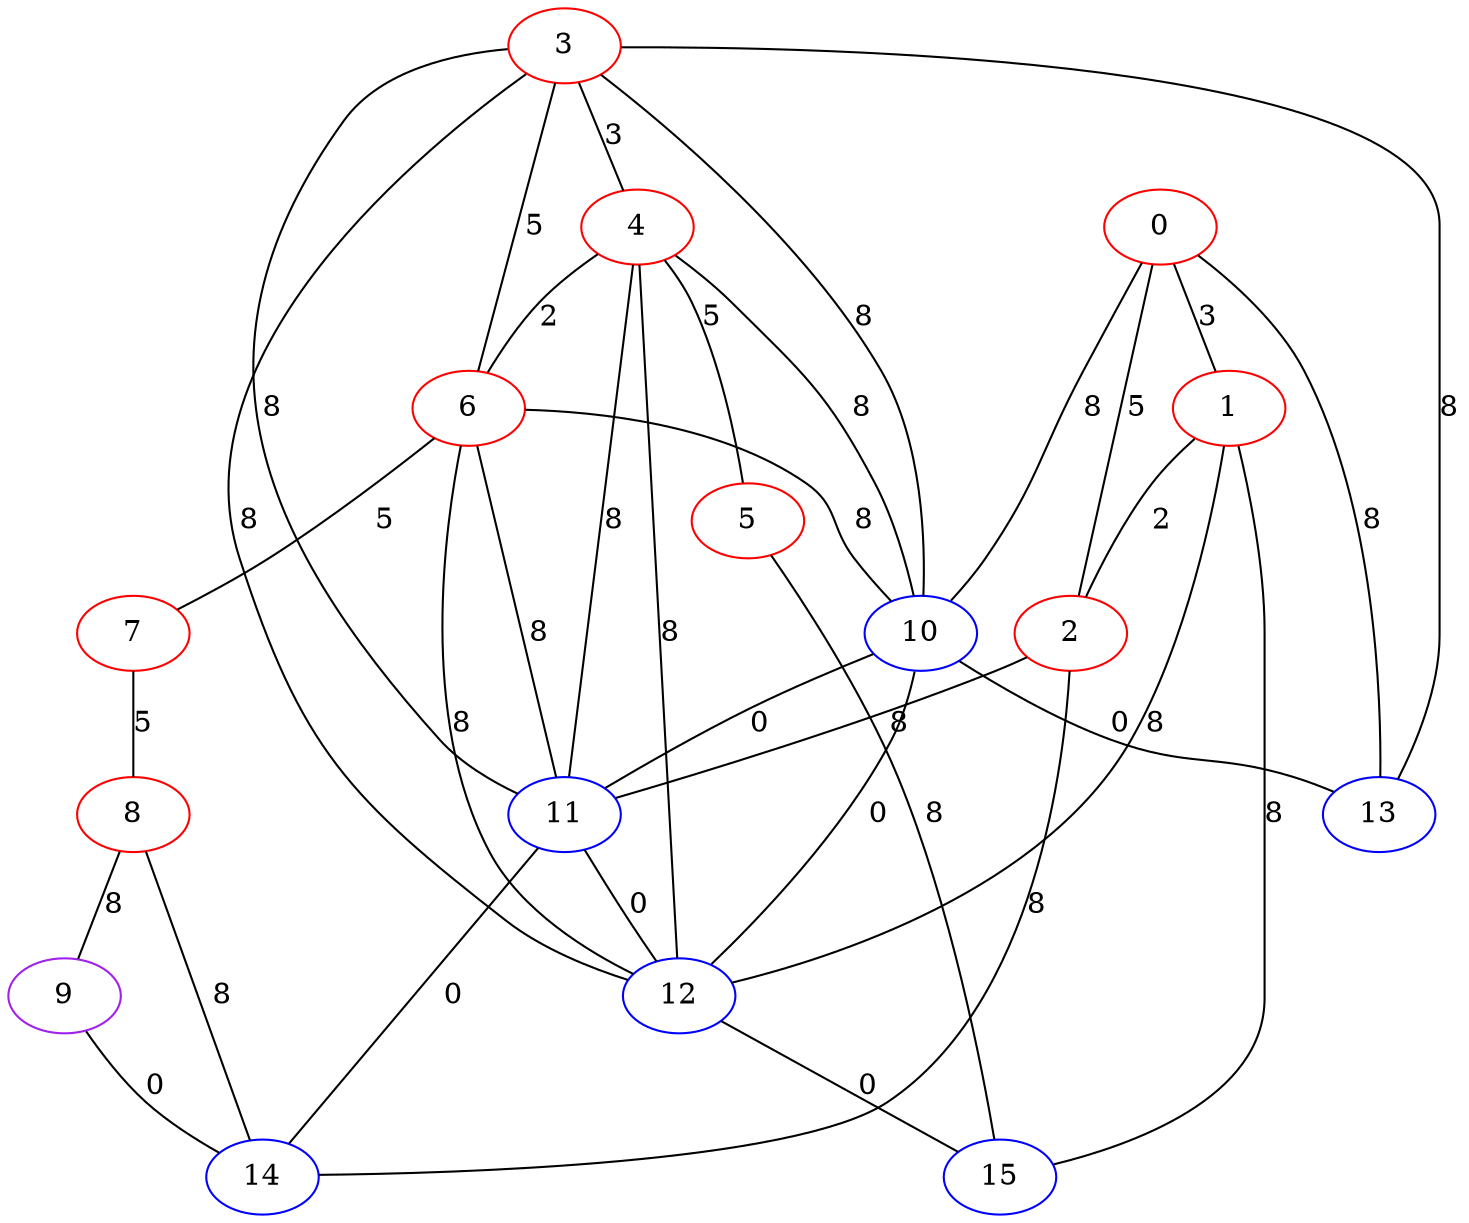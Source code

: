 graph "" {
0 [color=red, weight=1];
1 [color=red, weight=1];
2 [color=red, weight=1];
3 [color=red, weight=1];
4 [color=red, weight=1];
5 [color=red, weight=1];
6 [color=red, weight=1];
7 [color=red, weight=1];
8 [color=red, weight=1];
9 [color=purple, weight=4];
10 [color=blue, weight=3];
11 [color=blue, weight=3];
12 [color=blue, weight=3];
13 [color=blue, weight=3];
14 [color=blue, weight=3];
15 [color=blue, weight=3];
0 -- 1  [key=0, label=3];
0 -- 2  [key=0, label=5];
0 -- 10  [key=0, label=8];
0 -- 13  [key=0, label=8];
1 -- 2  [key=0, label=2];
1 -- 12  [key=0, label=8];
1 -- 15  [key=0, label=8];
2 -- 11  [key=0, label=8];
2 -- 14  [key=0, label=8];
3 -- 4  [key=0, label=3];
3 -- 6  [key=0, label=5];
3 -- 10  [key=0, label=8];
3 -- 11  [key=0, label=8];
3 -- 12  [key=0, label=8];
3 -- 13  [key=0, label=8];
4 -- 5  [key=0, label=5];
4 -- 6  [key=0, label=2];
4 -- 10  [key=0, label=8];
4 -- 11  [key=0, label=8];
4 -- 12  [key=0, label=8];
5 -- 15  [key=0, label=8];
6 -- 7  [key=0, label=5];
6 -- 10  [key=0, label=8];
6 -- 11  [key=0, label=8];
6 -- 12  [key=0, label=8];
7 -- 8  [key=0, label=5];
8 -- 9  [key=0, label=8];
8 -- 14  [key=0, label=8];
9 -- 14  [key=0, label=0];
10 -- 11  [key=0, label=0];
10 -- 12  [key=0, label=0];
10 -- 13  [key=0, label=0];
11 -- 12  [key=0, label=0];
11 -- 14  [key=0, label=0];
12 -- 15  [key=0, label=0];
}
